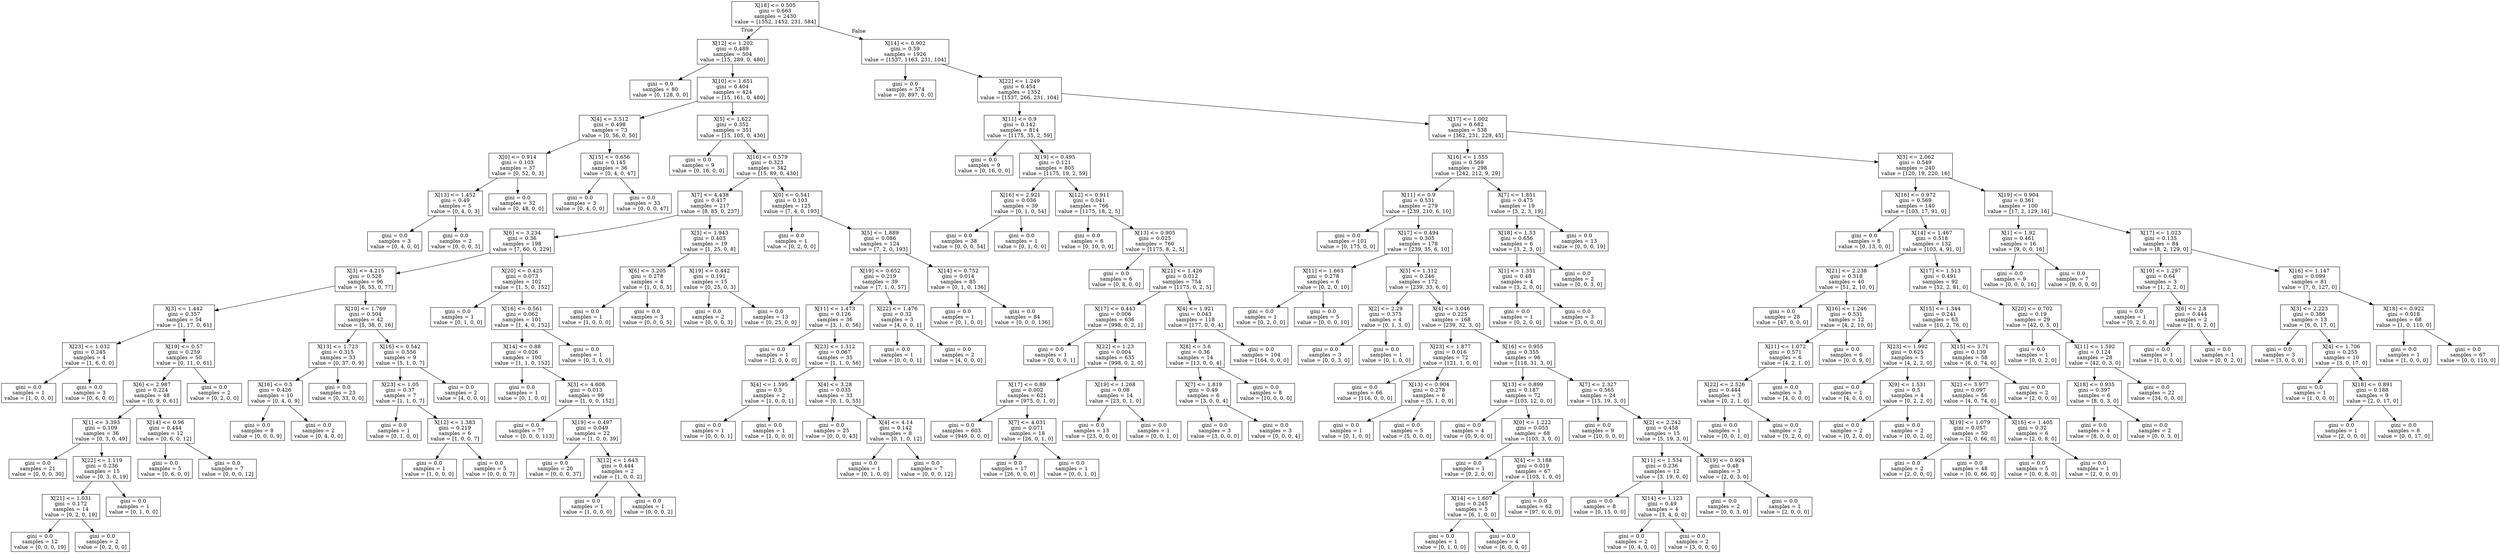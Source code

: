 digraph Tree {
node [shape=box] ;
0 [label="X[18] <= 0.505\ngini = 0.663\nsamples = 2430\nvalue = [1552, 1452, 231, 584]"] ;
1 [label="X[12] <= 1.202\ngini = 0.489\nsamples = 504\nvalue = [15, 289, 0, 480]"] ;
0 -> 1 [labeldistance=2.5, labelangle=45, headlabel="True"] ;
2 [label="gini = 0.0\nsamples = 80\nvalue = [0, 128, 0, 0]"] ;
1 -> 2 ;
3 [label="X[10] <= 1.651\ngini = 0.404\nsamples = 424\nvalue = [15, 161, 0, 480]"] ;
1 -> 3 ;
4 [label="X[4] <= 3.512\ngini = 0.498\nsamples = 73\nvalue = [0, 56, 0, 50]"] ;
3 -> 4 ;
5 [label="X[0] <= 0.914\ngini = 0.103\nsamples = 37\nvalue = [0, 52, 0, 3]"] ;
4 -> 5 ;
6 [label="X[13] <= 1.452\ngini = 0.49\nsamples = 5\nvalue = [0, 4, 0, 3]"] ;
5 -> 6 ;
7 [label="gini = 0.0\nsamples = 3\nvalue = [0, 4, 0, 0]"] ;
6 -> 7 ;
8 [label="gini = 0.0\nsamples = 2\nvalue = [0, 0, 0, 3]"] ;
6 -> 8 ;
9 [label="gini = 0.0\nsamples = 32\nvalue = [0, 48, 0, 0]"] ;
5 -> 9 ;
10 [label="X[15] <= 0.656\ngini = 0.145\nsamples = 36\nvalue = [0, 4, 0, 47]"] ;
4 -> 10 ;
11 [label="gini = 0.0\nsamples = 3\nvalue = [0, 4, 0, 0]"] ;
10 -> 11 ;
12 [label="gini = 0.0\nsamples = 33\nvalue = [0, 0, 0, 47]"] ;
10 -> 12 ;
13 [label="X[5] <= 1.622\ngini = 0.352\nsamples = 351\nvalue = [15, 105, 0, 430]"] ;
3 -> 13 ;
14 [label="gini = 0.0\nsamples = 9\nvalue = [0, 16, 0, 0]"] ;
13 -> 14 ;
15 [label="X[16] <= 0.579\ngini = 0.323\nsamples = 342\nvalue = [15, 89, 0, 430]"] ;
13 -> 15 ;
16 [label="X[7] <= 4.438\ngini = 0.417\nsamples = 217\nvalue = [8, 85, 0, 237]"] ;
15 -> 16 ;
17 [label="X[6] <= 3.234\ngini = 0.36\nsamples = 198\nvalue = [7, 60, 0, 229]"] ;
16 -> 17 ;
18 [label="X[3] <= 4.215\ngini = 0.528\nsamples = 96\nvalue = [6, 55, 0, 77]"] ;
17 -> 18 ;
19 [label="X[3] <= 1.442\ngini = 0.357\nsamples = 54\nvalue = [1, 17, 0, 61]"] ;
18 -> 19 ;
20 [label="X[23] <= 1.032\ngini = 0.245\nsamples = 4\nvalue = [1, 6, 0, 0]"] ;
19 -> 20 ;
21 [label="gini = 0.0\nsamples = 1\nvalue = [1, 0, 0, 0]"] ;
20 -> 21 ;
22 [label="gini = 0.0\nsamples = 3\nvalue = [0, 6, 0, 0]"] ;
20 -> 22 ;
23 [label="X[19] <= 0.57\ngini = 0.259\nsamples = 50\nvalue = [0, 11, 0, 61]"] ;
19 -> 23 ;
24 [label="X[6] <= 2.987\ngini = 0.224\nsamples = 48\nvalue = [0, 9, 0, 61]"] ;
23 -> 24 ;
25 [label="X[1] <= 3.393\ngini = 0.109\nsamples = 36\nvalue = [0, 3, 0, 49]"] ;
24 -> 25 ;
26 [label="gini = 0.0\nsamples = 21\nvalue = [0, 0, 0, 30]"] ;
25 -> 26 ;
27 [label="X[22] <= 1.119\ngini = 0.236\nsamples = 15\nvalue = [0, 3, 0, 19]"] ;
25 -> 27 ;
28 [label="X[21] <= 1.031\ngini = 0.172\nsamples = 14\nvalue = [0, 2, 0, 19]"] ;
27 -> 28 ;
29 [label="gini = 0.0\nsamples = 12\nvalue = [0, 0, 0, 19]"] ;
28 -> 29 ;
30 [label="gini = 0.0\nsamples = 2\nvalue = [0, 2, 0, 0]"] ;
28 -> 30 ;
31 [label="gini = 0.0\nsamples = 1\nvalue = [0, 1, 0, 0]"] ;
27 -> 31 ;
32 [label="X[14] <= 0.96\ngini = 0.444\nsamples = 12\nvalue = [0, 6, 0, 12]"] ;
24 -> 32 ;
33 [label="gini = 0.0\nsamples = 5\nvalue = [0, 6, 0, 0]"] ;
32 -> 33 ;
34 [label="gini = 0.0\nsamples = 7\nvalue = [0, 0, 0, 12]"] ;
32 -> 34 ;
35 [label="gini = 0.0\nsamples = 2\nvalue = [0, 2, 0, 0]"] ;
23 -> 35 ;
36 [label="X[10] <= 1.769\ngini = 0.504\nsamples = 42\nvalue = [5, 38, 0, 16]"] ;
18 -> 36 ;
37 [label="X[13] <= 1.723\ngini = 0.315\nsamples = 33\nvalue = [0, 37, 0, 9]"] ;
36 -> 37 ;
38 [label="X[16] <= 0.5\ngini = 0.426\nsamples = 10\nvalue = [0, 4, 0, 9]"] ;
37 -> 38 ;
39 [label="gini = 0.0\nsamples = 8\nvalue = [0, 0, 0, 9]"] ;
38 -> 39 ;
40 [label="gini = 0.0\nsamples = 2\nvalue = [0, 4, 0, 0]"] ;
38 -> 40 ;
41 [label="gini = 0.0\nsamples = 23\nvalue = [0, 33, 0, 0]"] ;
37 -> 41 ;
42 [label="X[16] <= 0.542\ngini = 0.556\nsamples = 9\nvalue = [5, 1, 0, 7]"] ;
36 -> 42 ;
43 [label="X[23] <= 1.05\ngini = 0.37\nsamples = 7\nvalue = [1, 1, 0, 7]"] ;
42 -> 43 ;
44 [label="gini = 0.0\nsamples = 1\nvalue = [0, 1, 0, 0]"] ;
43 -> 44 ;
45 [label="X[12] <= 1.383\ngini = 0.219\nsamples = 6\nvalue = [1, 0, 0, 7]"] ;
43 -> 45 ;
46 [label="gini = 0.0\nsamples = 1\nvalue = [1, 0, 0, 0]"] ;
45 -> 46 ;
47 [label="gini = 0.0\nsamples = 5\nvalue = [0, 0, 0, 7]"] ;
45 -> 47 ;
48 [label="gini = 0.0\nsamples = 2\nvalue = [4, 0, 0, 0]"] ;
42 -> 48 ;
49 [label="X[20] <= 0.425\ngini = 0.073\nsamples = 102\nvalue = [1, 5, 0, 152]"] ;
17 -> 49 ;
50 [label="gini = 0.0\nsamples = 1\nvalue = [0, 1, 0, 0]"] ;
49 -> 50 ;
51 [label="X[16] <= 0.561\ngini = 0.062\nsamples = 101\nvalue = [1, 4, 0, 152]"] ;
49 -> 51 ;
52 [label="X[14] <= 0.88\ngini = 0.026\nsamples = 100\nvalue = [1, 1, 0, 152]"] ;
51 -> 52 ;
53 [label="gini = 0.0\nsamples = 1\nvalue = [0, 1, 0, 0]"] ;
52 -> 53 ;
54 [label="X[3] <= 4.608\ngini = 0.013\nsamples = 99\nvalue = [1, 0, 0, 152]"] ;
52 -> 54 ;
55 [label="gini = 0.0\nsamples = 77\nvalue = [0, 0, 0, 113]"] ;
54 -> 55 ;
56 [label="X[19] <= 0.497\ngini = 0.049\nsamples = 22\nvalue = [1, 0, 0, 39]"] ;
54 -> 56 ;
57 [label="gini = 0.0\nsamples = 20\nvalue = [0, 0, 0, 37]"] ;
56 -> 57 ;
58 [label="X[12] <= 1.643\ngini = 0.444\nsamples = 2\nvalue = [1, 0, 0, 2]"] ;
56 -> 58 ;
59 [label="gini = 0.0\nsamples = 1\nvalue = [1, 0, 0, 0]"] ;
58 -> 59 ;
60 [label="gini = 0.0\nsamples = 1\nvalue = [0, 0, 0, 2]"] ;
58 -> 60 ;
61 [label="gini = 0.0\nsamples = 1\nvalue = [0, 3, 0, 0]"] ;
51 -> 61 ;
62 [label="X[5] <= 1.943\ngini = 0.403\nsamples = 19\nvalue = [1, 25, 0, 8]"] ;
16 -> 62 ;
63 [label="X[6] <= 3.205\ngini = 0.278\nsamples = 4\nvalue = [1, 0, 0, 5]"] ;
62 -> 63 ;
64 [label="gini = 0.0\nsamples = 1\nvalue = [1, 0, 0, 0]"] ;
63 -> 64 ;
65 [label="gini = 0.0\nsamples = 3\nvalue = [0, 0, 0, 5]"] ;
63 -> 65 ;
66 [label="X[19] <= 0.442\ngini = 0.191\nsamples = 15\nvalue = [0, 25, 0, 3]"] ;
62 -> 66 ;
67 [label="gini = 0.0\nsamples = 2\nvalue = [0, 0, 0, 3]"] ;
66 -> 67 ;
68 [label="gini = 0.0\nsamples = 13\nvalue = [0, 25, 0, 0]"] ;
66 -> 68 ;
69 [label="X[0] <= 0.541\ngini = 0.103\nsamples = 125\nvalue = [7, 4, 0, 193]"] ;
15 -> 69 ;
70 [label="gini = 0.0\nsamples = 1\nvalue = [0, 2, 0, 0]"] ;
69 -> 70 ;
71 [label="X[5] <= 1.889\ngini = 0.086\nsamples = 124\nvalue = [7, 2, 0, 193]"] ;
69 -> 71 ;
72 [label="X[19] <= 0.652\ngini = 0.219\nsamples = 39\nvalue = [7, 1, 0, 57]"] ;
71 -> 72 ;
73 [label="X[11] <= 1.473\ngini = 0.126\nsamples = 36\nvalue = [3, 1, 0, 56]"] ;
72 -> 73 ;
74 [label="gini = 0.0\nsamples = 1\nvalue = [2, 0, 0, 0]"] ;
73 -> 74 ;
75 [label="X[23] <= 1.312\ngini = 0.067\nsamples = 35\nvalue = [1, 1, 0, 56]"] ;
73 -> 75 ;
76 [label="X[4] <= 1.595\ngini = 0.5\nsamples = 2\nvalue = [1, 0, 0, 1]"] ;
75 -> 76 ;
77 [label="gini = 0.0\nsamples = 1\nvalue = [0, 0, 0, 1]"] ;
76 -> 77 ;
78 [label="gini = 0.0\nsamples = 1\nvalue = [1, 0, 0, 0]"] ;
76 -> 78 ;
79 [label="X[4] <= 3.28\ngini = 0.035\nsamples = 33\nvalue = [0, 1, 0, 55]"] ;
75 -> 79 ;
80 [label="gini = 0.0\nsamples = 25\nvalue = [0, 0, 0, 43]"] ;
79 -> 80 ;
81 [label="X[4] <= 4.14\ngini = 0.142\nsamples = 8\nvalue = [0, 1, 0, 12]"] ;
79 -> 81 ;
82 [label="gini = 0.0\nsamples = 1\nvalue = [0, 1, 0, 0]"] ;
81 -> 82 ;
83 [label="gini = 0.0\nsamples = 7\nvalue = [0, 0, 0, 12]"] ;
81 -> 83 ;
84 [label="X[22] <= 1.476\ngini = 0.32\nsamples = 3\nvalue = [4, 0, 0, 1]"] ;
72 -> 84 ;
85 [label="gini = 0.0\nsamples = 1\nvalue = [0, 0, 0, 1]"] ;
84 -> 85 ;
86 [label="gini = 0.0\nsamples = 2\nvalue = [4, 0, 0, 0]"] ;
84 -> 86 ;
87 [label="X[14] <= 0.752\ngini = 0.014\nsamples = 85\nvalue = [0, 1, 0, 136]"] ;
71 -> 87 ;
88 [label="gini = 0.0\nsamples = 1\nvalue = [0, 1, 0, 0]"] ;
87 -> 88 ;
89 [label="gini = 0.0\nsamples = 84\nvalue = [0, 0, 0, 136]"] ;
87 -> 89 ;
90 [label="X[14] <= 0.902\ngini = 0.59\nsamples = 1926\nvalue = [1537, 1163, 231, 104]"] ;
0 -> 90 [labeldistance=2.5, labelangle=-45, headlabel="False"] ;
91 [label="gini = 0.0\nsamples = 574\nvalue = [0, 897, 0, 0]"] ;
90 -> 91 ;
92 [label="X[22] <= 1.249\ngini = 0.454\nsamples = 1352\nvalue = [1537, 266, 231, 104]"] ;
90 -> 92 ;
93 [label="X[11] <= 0.9\ngini = 0.142\nsamples = 814\nvalue = [1175, 35, 2, 59]"] ;
92 -> 93 ;
94 [label="gini = 0.0\nsamples = 9\nvalue = [0, 16, 0, 0]"] ;
93 -> 94 ;
95 [label="X[19] <= 0.495\ngini = 0.121\nsamples = 805\nvalue = [1175, 19, 2, 59]"] ;
93 -> 95 ;
96 [label="X[16] <= 2.921\ngini = 0.036\nsamples = 39\nvalue = [0, 1, 0, 54]"] ;
95 -> 96 ;
97 [label="gini = 0.0\nsamples = 38\nvalue = [0, 0, 0, 54]"] ;
96 -> 97 ;
98 [label="gini = 0.0\nsamples = 1\nvalue = [0, 1, 0, 0]"] ;
96 -> 98 ;
99 [label="X[12] <= 0.911\ngini = 0.041\nsamples = 766\nvalue = [1175, 18, 2, 5]"] ;
95 -> 99 ;
100 [label="gini = 0.0\nsamples = 6\nvalue = [0, 10, 0, 0]"] ;
99 -> 100 ;
101 [label="X[13] <= 0.905\ngini = 0.025\nsamples = 760\nvalue = [1175, 8, 2, 5]"] ;
99 -> 101 ;
102 [label="gini = 0.0\nsamples = 6\nvalue = [0, 8, 0, 0]"] ;
101 -> 102 ;
103 [label="X[21] <= 1.426\ngini = 0.012\nsamples = 754\nvalue = [1175, 0, 2, 5]"] ;
101 -> 103 ;
104 [label="X[17] <= 0.443\ngini = 0.006\nsamples = 636\nvalue = [998, 0, 2, 1]"] ;
103 -> 104 ;
105 [label="gini = 0.0\nsamples = 1\nvalue = [0, 0, 0, 1]"] ;
104 -> 105 ;
106 [label="X[22] <= 1.23\ngini = 0.004\nsamples = 635\nvalue = [998, 0, 2, 0]"] ;
104 -> 106 ;
107 [label="X[17] <= 0.89\ngini = 0.002\nsamples = 621\nvalue = [975, 0, 1, 0]"] ;
106 -> 107 ;
108 [label="gini = 0.0\nsamples = 603\nvalue = [949, 0, 0, 0]"] ;
107 -> 108 ;
109 [label="X[7] <= 4.031\ngini = 0.071\nsamples = 18\nvalue = [26, 0, 1, 0]"] ;
107 -> 109 ;
110 [label="gini = 0.0\nsamples = 17\nvalue = [26, 0, 0, 0]"] ;
109 -> 110 ;
111 [label="gini = 0.0\nsamples = 1\nvalue = [0, 0, 1, 0]"] ;
109 -> 111 ;
112 [label="X[19] <= 1.268\ngini = 0.08\nsamples = 14\nvalue = [23, 0, 1, 0]"] ;
106 -> 112 ;
113 [label="gini = 0.0\nsamples = 13\nvalue = [23, 0, 0, 0]"] ;
112 -> 113 ;
114 [label="gini = 0.0\nsamples = 1\nvalue = [0, 0, 1, 0]"] ;
112 -> 114 ;
115 [label="X[4] <= 1.921\ngini = 0.043\nsamples = 118\nvalue = [177, 0, 0, 4]"] ;
103 -> 115 ;
116 [label="X[8] <= 3.6\ngini = 0.36\nsamples = 14\nvalue = [13, 0, 0, 4]"] ;
115 -> 116 ;
117 [label="X[7] <= 1.819\ngini = 0.49\nsamples = 6\nvalue = [3, 0, 0, 4]"] ;
116 -> 117 ;
118 [label="gini = 0.0\nsamples = 3\nvalue = [3, 0, 0, 0]"] ;
117 -> 118 ;
119 [label="gini = 0.0\nsamples = 3\nvalue = [0, 0, 0, 4]"] ;
117 -> 119 ;
120 [label="gini = 0.0\nsamples = 8\nvalue = [10, 0, 0, 0]"] ;
116 -> 120 ;
121 [label="gini = 0.0\nsamples = 104\nvalue = [164, 0, 0, 0]"] ;
115 -> 121 ;
122 [label="X[17] <= 1.002\ngini = 0.682\nsamples = 538\nvalue = [362, 231, 229, 45]"] ;
92 -> 122 ;
123 [label="X[16] <= 1.555\ngini = 0.569\nsamples = 298\nvalue = [242, 212, 9, 29]"] ;
122 -> 123 ;
124 [label="X[11] <= 0.9\ngini = 0.531\nsamples = 279\nvalue = [239, 210, 6, 10]"] ;
123 -> 124 ;
125 [label="gini = 0.0\nsamples = 101\nvalue = [0, 175, 0, 0]"] ;
124 -> 125 ;
126 [label="X[17] <= 0.494\ngini = 0.305\nsamples = 178\nvalue = [239, 35, 6, 10]"] ;
124 -> 126 ;
127 [label="X[11] <= 1.663\ngini = 0.278\nsamples = 6\nvalue = [0, 2, 0, 10]"] ;
126 -> 127 ;
128 [label="gini = 0.0\nsamples = 1\nvalue = [0, 2, 0, 0]"] ;
127 -> 128 ;
129 [label="gini = 0.0\nsamples = 5\nvalue = [0, 0, 0, 10]"] ;
127 -> 129 ;
130 [label="X[5] <= 1.312\ngini = 0.246\nsamples = 172\nvalue = [239, 33, 6, 0]"] ;
126 -> 130 ;
131 [label="X[2] <= 2.29\ngini = 0.375\nsamples = 4\nvalue = [0, 1, 3, 0]"] ;
130 -> 131 ;
132 [label="gini = 0.0\nsamples = 3\nvalue = [0, 0, 3, 0]"] ;
131 -> 132 ;
133 [label="gini = 0.0\nsamples = 1\nvalue = [0, 1, 0, 0]"] ;
131 -> 133 ;
134 [label="X[4] <= 3.046\ngini = 0.225\nsamples = 168\nvalue = [239, 32, 3, 0]"] ;
130 -> 134 ;
135 [label="X[23] <= 1.877\ngini = 0.016\nsamples = 72\nvalue = [121, 1, 0, 0]"] ;
134 -> 135 ;
136 [label="gini = 0.0\nsamples = 66\nvalue = [116, 0, 0, 0]"] ;
135 -> 136 ;
137 [label="X[13] <= 0.904\ngini = 0.278\nsamples = 6\nvalue = [5, 1, 0, 0]"] ;
135 -> 137 ;
138 [label="gini = 0.0\nsamples = 1\nvalue = [0, 1, 0, 0]"] ;
137 -> 138 ;
139 [label="gini = 0.0\nsamples = 5\nvalue = [5, 0, 0, 0]"] ;
137 -> 139 ;
140 [label="X[16] <= 0.955\ngini = 0.355\nsamples = 96\nvalue = [118, 31, 3, 0]"] ;
134 -> 140 ;
141 [label="X[13] <= 0.899\ngini = 0.187\nsamples = 72\nvalue = [103, 12, 0, 0]"] ;
140 -> 141 ;
142 [label="gini = 0.0\nsamples = 4\nvalue = [0, 9, 0, 0]"] ;
141 -> 142 ;
143 [label="X[0] <= 1.222\ngini = 0.055\nsamples = 68\nvalue = [103, 3, 0, 0]"] ;
141 -> 143 ;
144 [label="gini = 0.0\nsamples = 1\nvalue = [0, 2, 0, 0]"] ;
143 -> 144 ;
145 [label="X[4] <= 3.188\ngini = 0.019\nsamples = 67\nvalue = [103, 1, 0, 0]"] ;
143 -> 145 ;
146 [label="X[14] <= 1.607\ngini = 0.245\nsamples = 5\nvalue = [6, 1, 0, 0]"] ;
145 -> 146 ;
147 [label="gini = 0.0\nsamples = 1\nvalue = [0, 1, 0, 0]"] ;
146 -> 147 ;
148 [label="gini = 0.0\nsamples = 4\nvalue = [6, 0, 0, 0]"] ;
146 -> 148 ;
149 [label="gini = 0.0\nsamples = 62\nvalue = [97, 0, 0, 0]"] ;
145 -> 149 ;
150 [label="X[7] <= 2.327\ngini = 0.565\nsamples = 24\nvalue = [15, 19, 3, 0]"] ;
140 -> 150 ;
151 [label="gini = 0.0\nsamples = 9\nvalue = [10, 0, 0, 0]"] ;
150 -> 151 ;
152 [label="X[2] <= 2.242\ngini = 0.458\nsamples = 15\nvalue = [5, 19, 3, 0]"] ;
150 -> 152 ;
153 [label="X[11] <= 1.534\ngini = 0.236\nsamples = 12\nvalue = [3, 19, 0, 0]"] ;
152 -> 153 ;
154 [label="gini = 0.0\nsamples = 8\nvalue = [0, 15, 0, 0]"] ;
153 -> 154 ;
155 [label="X[14] <= 1.123\ngini = 0.49\nsamples = 4\nvalue = [3, 4, 0, 0]"] ;
153 -> 155 ;
156 [label="gini = 0.0\nsamples = 2\nvalue = [0, 4, 0, 0]"] ;
155 -> 156 ;
157 [label="gini = 0.0\nsamples = 2\nvalue = [3, 0, 0, 0]"] ;
155 -> 157 ;
158 [label="X[19] <= 0.924\ngini = 0.48\nsamples = 3\nvalue = [2, 0, 3, 0]"] ;
152 -> 158 ;
159 [label="gini = 0.0\nsamples = 2\nvalue = [0, 0, 3, 0]"] ;
158 -> 159 ;
160 [label="gini = 0.0\nsamples = 1\nvalue = [2, 0, 0, 0]"] ;
158 -> 160 ;
161 [label="X[7] <= 1.851\ngini = 0.475\nsamples = 19\nvalue = [3, 2, 3, 19]"] ;
123 -> 161 ;
162 [label="X[18] <= 1.53\ngini = 0.656\nsamples = 6\nvalue = [3, 2, 3, 0]"] ;
161 -> 162 ;
163 [label="X[1] <= 1.331\ngini = 0.48\nsamples = 4\nvalue = [3, 2, 0, 0]"] ;
162 -> 163 ;
164 [label="gini = 0.0\nsamples = 1\nvalue = [0, 2, 0, 0]"] ;
163 -> 164 ;
165 [label="gini = 0.0\nsamples = 3\nvalue = [3, 0, 0, 0]"] ;
163 -> 165 ;
166 [label="gini = 0.0\nsamples = 2\nvalue = [0, 0, 3, 0]"] ;
162 -> 166 ;
167 [label="gini = 0.0\nsamples = 13\nvalue = [0, 0, 0, 19]"] ;
161 -> 167 ;
168 [label="X[3] <= 2.062\ngini = 0.549\nsamples = 240\nvalue = [120, 19, 220, 16]"] ;
122 -> 168 ;
169 [label="X[16] <= 0.972\ngini = 0.569\nsamples = 140\nvalue = [103, 17, 91, 0]"] ;
168 -> 169 ;
170 [label="gini = 0.0\nsamples = 8\nvalue = [0, 13, 0, 0]"] ;
169 -> 170 ;
171 [label="X[14] <= 1.467\ngini = 0.518\nsamples = 132\nvalue = [103, 4, 91, 0]"] ;
169 -> 171 ;
172 [label="X[21] <= 2.238\ngini = 0.318\nsamples = 40\nvalue = [51, 2, 10, 0]"] ;
171 -> 172 ;
173 [label="gini = 0.0\nsamples = 28\nvalue = [47, 0, 0, 0]"] ;
172 -> 173 ;
174 [label="X[16] <= 1.246\ngini = 0.531\nsamples = 12\nvalue = [4, 2, 10, 0]"] ;
172 -> 174 ;
175 [label="X[11] <= 1.072\ngini = 0.571\nsamples = 6\nvalue = [4, 2, 1, 0]"] ;
174 -> 175 ;
176 [label="X[22] <= 2.526\ngini = 0.444\nsamples = 3\nvalue = [0, 2, 1, 0]"] ;
175 -> 176 ;
177 [label="gini = 0.0\nsamples = 1\nvalue = [0, 0, 1, 0]"] ;
176 -> 177 ;
178 [label="gini = 0.0\nsamples = 2\nvalue = [0, 2, 0, 0]"] ;
176 -> 178 ;
179 [label="gini = 0.0\nsamples = 3\nvalue = [4, 0, 0, 0]"] ;
175 -> 179 ;
180 [label="gini = 0.0\nsamples = 6\nvalue = [0, 0, 9, 0]"] ;
174 -> 180 ;
181 [label="X[17] <= 1.513\ngini = 0.491\nsamples = 92\nvalue = [52, 2, 81, 0]"] ;
171 -> 181 ;
182 [label="X[15] <= 1.344\ngini = 0.241\nsamples = 63\nvalue = [10, 2, 76, 0]"] ;
181 -> 182 ;
183 [label="X[23] <= 1.992\ngini = 0.625\nsamples = 5\nvalue = [4, 2, 2, 0]"] ;
182 -> 183 ;
184 [label="gini = 0.0\nsamples = 1\nvalue = [4, 0, 0, 0]"] ;
183 -> 184 ;
185 [label="X[9] <= 1.531\ngini = 0.5\nsamples = 4\nvalue = [0, 2, 2, 0]"] ;
183 -> 185 ;
186 [label="gini = 0.0\nsamples = 2\nvalue = [0, 2, 0, 0]"] ;
185 -> 186 ;
187 [label="gini = 0.0\nsamples = 2\nvalue = [0, 0, 2, 0]"] ;
185 -> 187 ;
188 [label="X[15] <= 3.71\ngini = 0.139\nsamples = 58\nvalue = [6, 0, 74, 0]"] ;
182 -> 188 ;
189 [label="X[2] <= 3.977\ngini = 0.097\nsamples = 56\nvalue = [4, 0, 74, 0]"] ;
188 -> 189 ;
190 [label="X[19] <= 1.079\ngini = 0.057\nsamples = 50\nvalue = [2, 0, 66, 0]"] ;
189 -> 190 ;
191 [label="gini = 0.0\nsamples = 2\nvalue = [2, 0, 0, 0]"] ;
190 -> 191 ;
192 [label="gini = 0.0\nsamples = 48\nvalue = [0, 0, 66, 0]"] ;
190 -> 192 ;
193 [label="X[16] <= 1.405\ngini = 0.32\nsamples = 6\nvalue = [2, 0, 8, 0]"] ;
189 -> 193 ;
194 [label="gini = 0.0\nsamples = 5\nvalue = [0, 0, 8, 0]"] ;
193 -> 194 ;
195 [label="gini = 0.0\nsamples = 1\nvalue = [2, 0, 0, 0]"] ;
193 -> 195 ;
196 [label="gini = 0.0\nsamples = 2\nvalue = [2, 0, 0, 0]"] ;
188 -> 196 ;
197 [label="X[20] <= 0.702\ngini = 0.19\nsamples = 29\nvalue = [42, 0, 5, 0]"] ;
181 -> 197 ;
198 [label="gini = 0.0\nsamples = 1\nvalue = [0, 0, 2, 0]"] ;
197 -> 198 ;
199 [label="X[11] <= 1.592\ngini = 0.124\nsamples = 28\nvalue = [42, 0, 3, 0]"] ;
197 -> 199 ;
200 [label="X[18] <= 0.935\ngini = 0.397\nsamples = 6\nvalue = [8, 0, 3, 0]"] ;
199 -> 200 ;
201 [label="gini = 0.0\nsamples = 4\nvalue = [8, 0, 0, 0]"] ;
200 -> 201 ;
202 [label="gini = 0.0\nsamples = 2\nvalue = [0, 0, 3, 0]"] ;
200 -> 202 ;
203 [label="gini = 0.0\nsamples = 22\nvalue = [34, 0, 0, 0]"] ;
199 -> 203 ;
204 [label="X[19] <= 0.904\ngini = 0.361\nsamples = 100\nvalue = [17, 2, 129, 16]"] ;
168 -> 204 ;
205 [label="X[1] <= 1.92\ngini = 0.461\nsamples = 16\nvalue = [9, 0, 0, 16]"] ;
204 -> 205 ;
206 [label="gini = 0.0\nsamples = 9\nvalue = [0, 0, 0, 16]"] ;
205 -> 206 ;
207 [label="gini = 0.0\nsamples = 7\nvalue = [9, 0, 0, 0]"] ;
205 -> 207 ;
208 [label="X[17] <= 1.023\ngini = 0.135\nsamples = 84\nvalue = [8, 2, 129, 0]"] ;
204 -> 208 ;
209 [label="X[10] <= 1.297\ngini = 0.64\nsamples = 3\nvalue = [1, 2, 2, 0]"] ;
208 -> 209 ;
210 [label="gini = 0.0\nsamples = 1\nvalue = [0, 2, 0, 0]"] ;
209 -> 210 ;
211 [label="X[6] <= 2.8\ngini = 0.444\nsamples = 2\nvalue = [1, 0, 2, 0]"] ;
209 -> 211 ;
212 [label="gini = 0.0\nsamples = 1\nvalue = [1, 0, 0, 0]"] ;
211 -> 212 ;
213 [label="gini = 0.0\nsamples = 1\nvalue = [0, 0, 2, 0]"] ;
211 -> 213 ;
214 [label="X[16] <= 1.147\ngini = 0.099\nsamples = 81\nvalue = [7, 0, 127, 0]"] ;
208 -> 214 ;
215 [label="X[3] <= 2.223\ngini = 0.386\nsamples = 13\nvalue = [6, 0, 17, 0]"] ;
214 -> 215 ;
216 [label="gini = 0.0\nsamples = 3\nvalue = [3, 0, 0, 0]"] ;
215 -> 216 ;
217 [label="X[4] <= 1.706\ngini = 0.255\nsamples = 10\nvalue = [3, 0, 17, 0]"] ;
215 -> 217 ;
218 [label="gini = 0.0\nsamples = 1\nvalue = [1, 0, 0, 0]"] ;
217 -> 218 ;
219 [label="X[18] <= 0.891\ngini = 0.188\nsamples = 9\nvalue = [2, 0, 17, 0]"] ;
217 -> 219 ;
220 [label="gini = 0.0\nsamples = 1\nvalue = [2, 0, 0, 0]"] ;
219 -> 220 ;
221 [label="gini = 0.0\nsamples = 8\nvalue = [0, 0, 17, 0]"] ;
219 -> 221 ;
222 [label="X[18] <= 0.922\ngini = 0.018\nsamples = 68\nvalue = [1, 0, 110, 0]"] ;
214 -> 222 ;
223 [label="gini = 0.0\nsamples = 1\nvalue = [1, 0, 0, 0]"] ;
222 -> 223 ;
224 [label="gini = 0.0\nsamples = 67\nvalue = [0, 0, 110, 0]"] ;
222 -> 224 ;
}